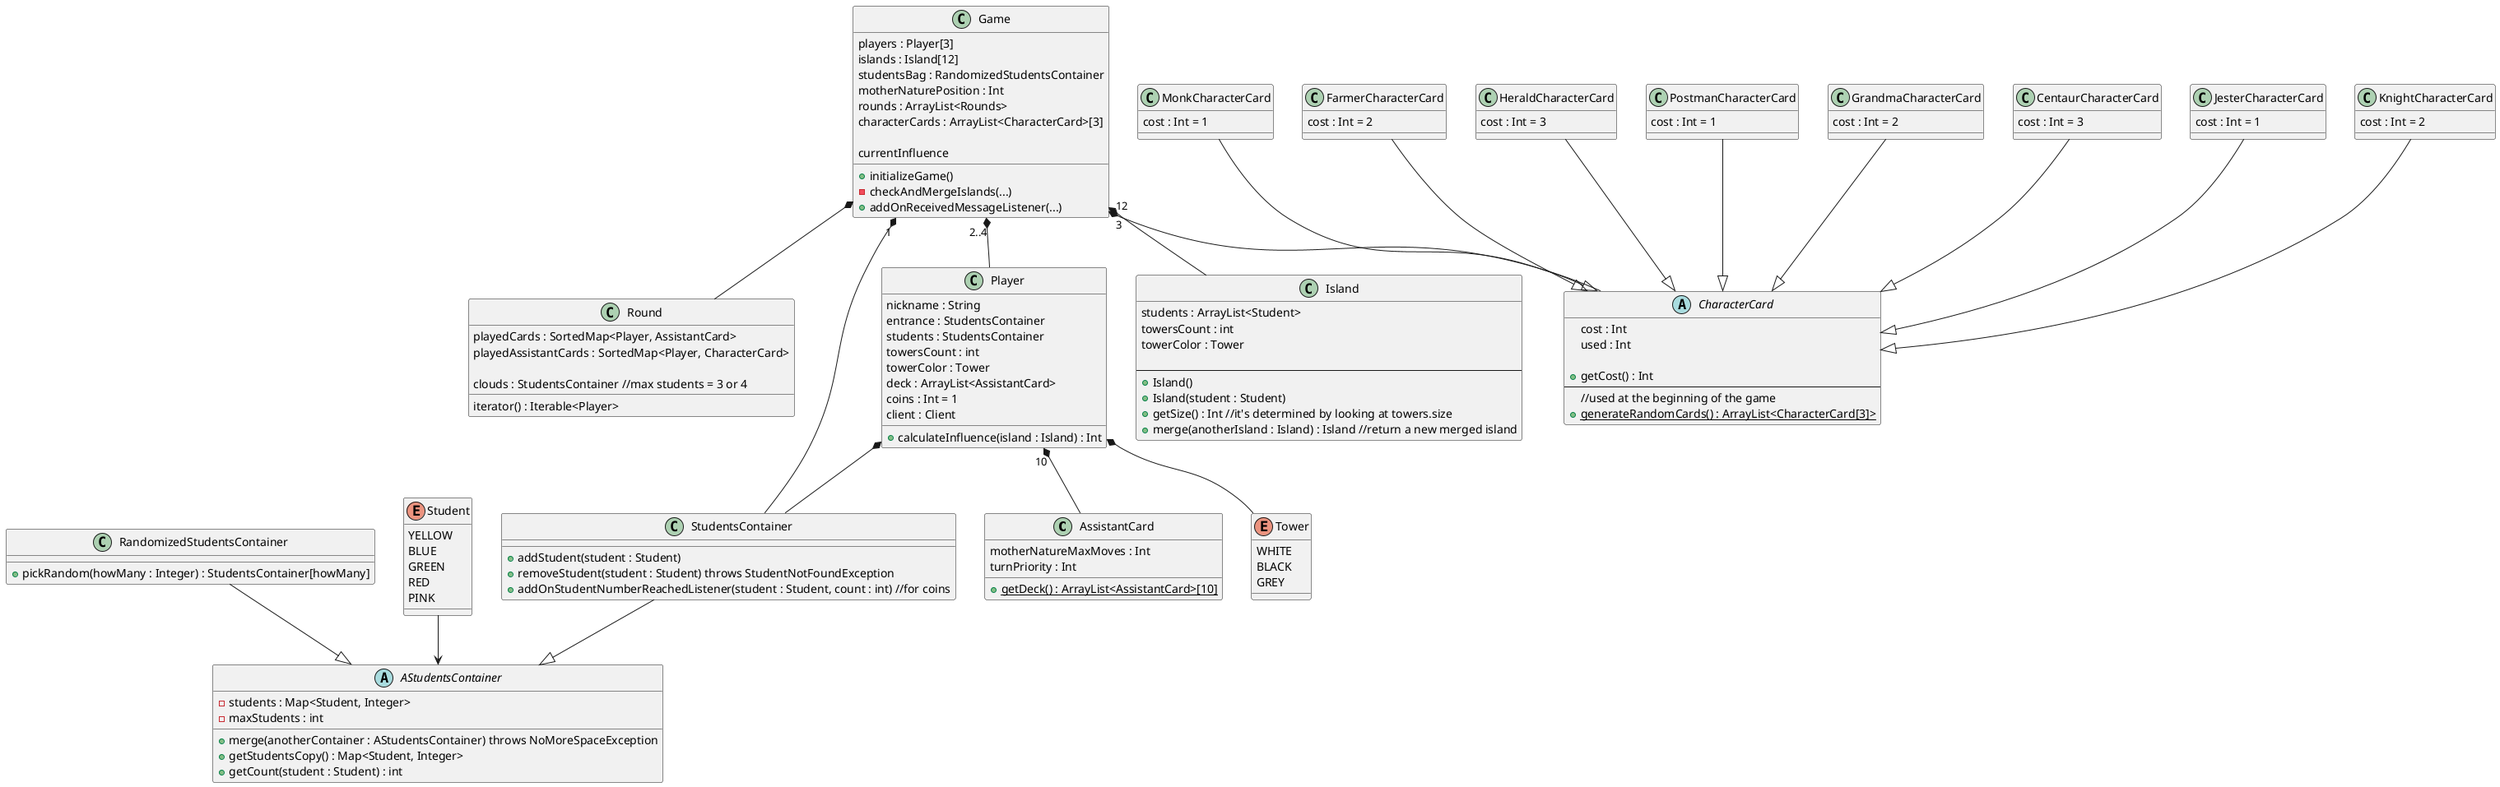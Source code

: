 @startuml Eriantys

class AssistantCard {
    motherNatureMaxMoves : Int
    turnPriority : Int

    {static}+getDeck() : ArrayList<AssistantCard>[10]
}

class Game {
    players : Player[3]
    islands : Island[12]
    studentsBag : RandomizedStudentsContainer
    'relative to islands index, or alternatively we can link directly the island'
    motherNaturePosition : Int
    rounds : ArrayList<Rounds>
    characterCards : ArrayList<CharacterCard>[3]

    currentInfluence

    +initializeGame()
    -checkAndMergeIslands(...)
    +addOnReceivedMessageListener(...)
}

class Round {
    playedCards : SortedMap<Player, AssistantCard>
    playedAssistantCards : SortedMap<Player, CharacterCard>

    clouds : StudentsContainer //max students = 3 or 4
    iterator() : Iterable<Player>
}

abstract AStudentsContainer {
    -students : Map<Student, Integer>
    -maxStudents : int

    +merge(anotherContainer : AStudentsContainer) throws NoMoreSpaceException
    +getStudentsCopy() : Map<Student, Integer>
    +getCount(student : Student) : int
}

class RandomizedStudentsContainer {
    'shuffled once, only when created'

    +pickRandom(howMany : Integer) : StudentsContainer[howMany]
}

class StudentsContainer {
    +addStudent(student : Student)
    +removeStudent(student : Student) throws StudentNotFoundException
    +addOnStudentNumberReachedListener(student : Student, count : int) //for coins
}

class Player {
    nickname : String
    entrance : StudentsContainer
    students : StudentsContainer
    towersCount : int
    towerColor : Tower
    deck : ArrayList<AssistantCard>
    coins : Int = 1
    client : Client

    +calculateInfluence(island : Island) : Int
}

/'
useless and wrong

interface RandomPickable {
    +pickRandom(howMany : Int) : ArrayList<Student>
}
'/

/' removed for now
class GroupOfIsland {

}
'/

class Island {
    students : ArrayList<Student>
    towersCount : int
    towerColor : Tower

    --
    + Island()
    + Island(student : Student)
    +getSize() : Int //it's determined by looking at towers.size
    +merge(anotherIsland : Island) : Island //return a new merged island
}

'abstract Card {}'

abstract CharacterCard {
    cost : Int
    used : Int
    'same for everyone: cost + 1 * (used > 0)'

    +getCost() : Int
    --
    //used at the beginning of the game
    {static}+generateRandomCards() : ArrayList<CharacterCard[3]>
}

class MonkCharacterCard {
    'redefine cost'
    cost : Int = 1
}

class FarmerCharacterCard {
    'redefine cost'
    cost : Int = 2
}

class HeraldCharacterCard {
    'redefine cost'
    cost : Int = 3
}

class PostmanCharacterCard {
    'redefine cost'
    cost : Int = 1
}

class GrandmaCharacterCard {
    'redefine cost'
    cost : Int = 2
}

class CentaurCharacterCard {
    'redefine cost'
    cost : Int = 3
}

class JesterCharacterCard {
    'redefine cost'
    cost : Int = 1
}

class KnightCharacterCard {
    'redefine cost'
    cost : Int = 2
}

enum Tower {
    WHITE
    BLACK
    GREY
}

enum Student {
    YELLOW
    BLUE
    GREEN
    RED
    PINK
}

/'
class Client {
    clientSocket : Socket

    +sendMessage(message : Message)
    +addMessageReceivedObserver()
}

interface MessageReceivedObserver {
    onMessageReceived(message : Message)
}

class Server {
    serverSocket : Socket
    activeGames : ArrayList<Game>

    +getInstance() : Server
    +startServer()
}

class App {
    +{static} main
}

interface Serializable {
    ...
}

abstract Message {
    parse()
}

interface Exportable {
    exportToJson() : String
    importFromJson(json : String)
}
'/

Game "2..4" *-- Player
Game "1" *-- StudentsContainer
Game "12" *-- Island
Game *-- Round
Game "3" *-- CharacterCard

Player "10" *-- AssistantCard
Player *-- Tower
Player *-- StudentsContainer

StudentsContainer --|> AStudentsContainer
RandomizedStudentsContainer --|> AStudentsContainer

Student --> AStudentsContainer

/'Island *-- Student
Island *-- Tower'/

/'StudentsBag *-- Student'/

'Round --> AssistantCard'

/'
StudentsBag ..|> RandomPickable
CharacterCardDeck ..|> RandomPickable
'/


/'
CharacterCard --|> Card
AssistantCard --|> Card
'/

MonkCharacterCard --|> CharacterCard
FarmerCharacterCard --|> CharacterCard
HeraldCharacterCard --|> CharacterCard
PostmanCharacterCard --|> CharacterCard
GrandmaCharacterCard --|> CharacterCard
CentaurCharacterCard --|> CharacterCard
JesterCharacterCard --|> CharacterCard
KnightCharacterCard --|> CharacterCard

/'
Client --> Message

Server --> Message

Message ..|> Serializable

Player --> Client

App --> Server
Server --> Client
'/
@enduml